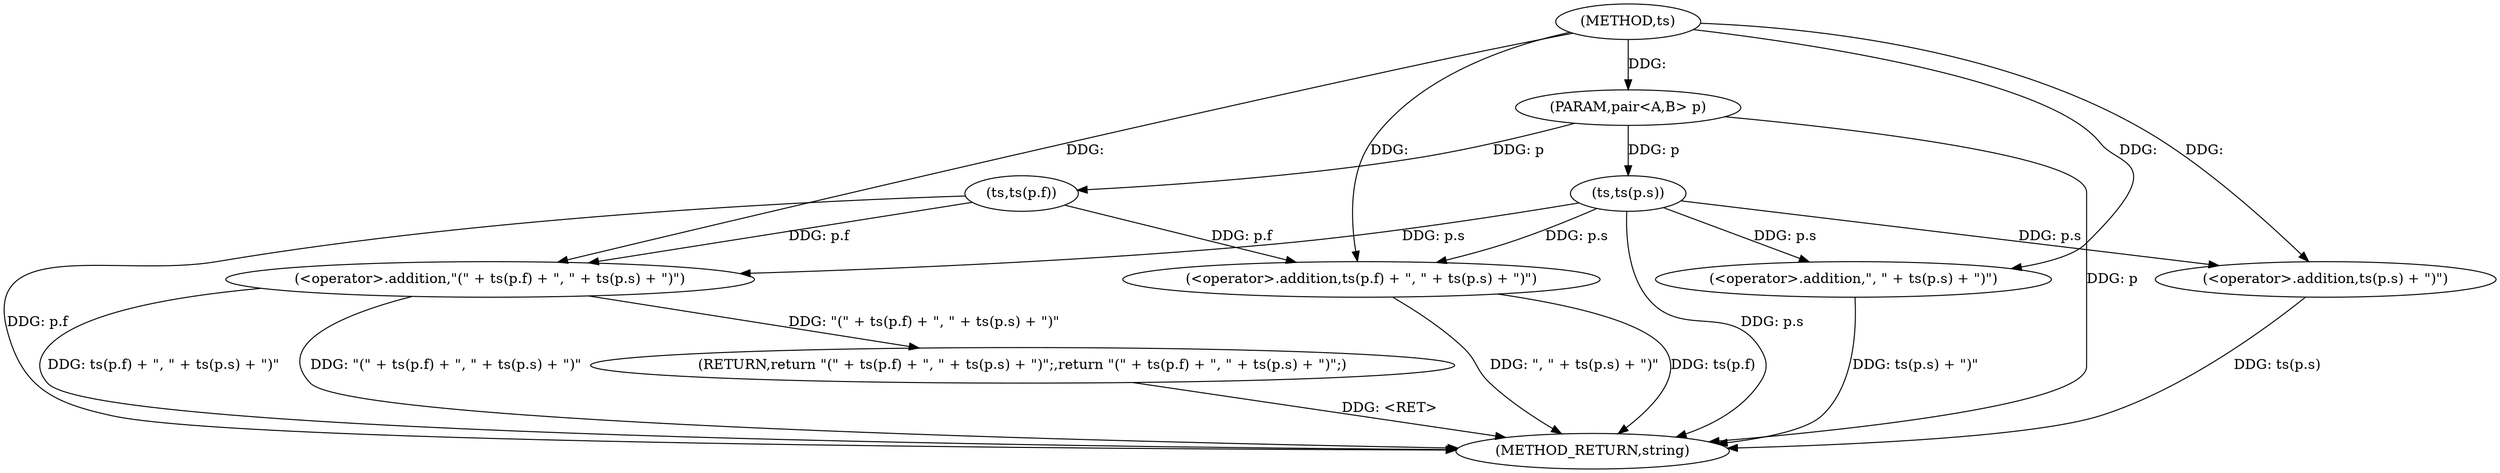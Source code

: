 digraph "ts" {  
"1000269" [label = "(METHOD,ts)" ]
"1000288" [label = "(METHOD_RETURN,string)" ]
"1000270" [label = "(PARAM,pair<A,B> p)" ]
"1000272" [label = "(RETURN,return \"(\" + ts(p.f) + \", \" + ts(p.s) + \")\";,return \"(\" + ts(p.f) + \", \" + ts(p.s) + \")\";)" ]
"1000273" [label = "(<operator>.addition,\"(\" + ts(p.f) + \", \" + ts(p.s) + \")\")" ]
"1000275" [label = "(<operator>.addition,ts(p.f) + \", \" + ts(p.s) + \")\")" ]
"1000276" [label = "(ts,ts(p.f))" ]
"1000280" [label = "(<operator>.addition,\", \" + ts(p.s) + \")\")" ]
"1000282" [label = "(<operator>.addition,ts(p.s) + \")\")" ]
"1000283" [label = "(ts,ts(p.s))" ]
  "1000270" -> "1000288"  [ label = "DDG: p"] 
  "1000276" -> "1000288"  [ label = "DDG: p.f"] 
  "1000275" -> "1000288"  [ label = "DDG: ts(p.f)"] 
  "1000283" -> "1000288"  [ label = "DDG: p.s"] 
  "1000282" -> "1000288"  [ label = "DDG: ts(p.s)"] 
  "1000280" -> "1000288"  [ label = "DDG: ts(p.s) + \")\""] 
  "1000275" -> "1000288"  [ label = "DDG: \", \" + ts(p.s) + \")\""] 
  "1000273" -> "1000288"  [ label = "DDG: ts(p.f) + \", \" + ts(p.s) + \")\""] 
  "1000273" -> "1000288"  [ label = "DDG: \"(\" + ts(p.f) + \", \" + ts(p.s) + \")\""] 
  "1000272" -> "1000288"  [ label = "DDG: <RET>"] 
  "1000269" -> "1000270"  [ label = "DDG: "] 
  "1000273" -> "1000272"  [ label = "DDG: \"(\" + ts(p.f) + \", \" + ts(p.s) + \")\""] 
  "1000269" -> "1000273"  [ label = "DDG: "] 
  "1000276" -> "1000273"  [ label = "DDG: p.f"] 
  "1000283" -> "1000273"  [ label = "DDG: p.s"] 
  "1000276" -> "1000275"  [ label = "DDG: p.f"] 
  "1000269" -> "1000275"  [ label = "DDG: "] 
  "1000283" -> "1000275"  [ label = "DDG: p.s"] 
  "1000270" -> "1000276"  [ label = "DDG: p"] 
  "1000269" -> "1000280"  [ label = "DDG: "] 
  "1000283" -> "1000280"  [ label = "DDG: p.s"] 
  "1000283" -> "1000282"  [ label = "DDG: p.s"] 
  "1000269" -> "1000282"  [ label = "DDG: "] 
  "1000270" -> "1000283"  [ label = "DDG: p"] 
}

